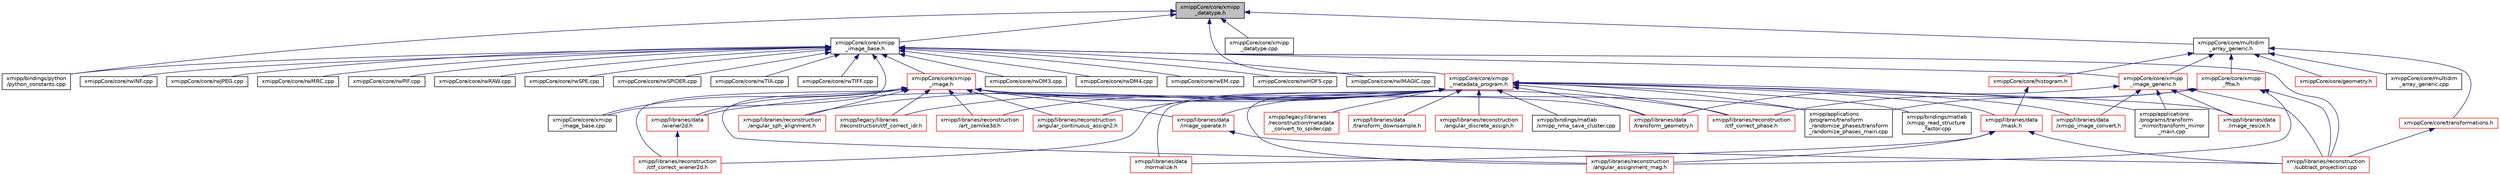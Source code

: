 digraph "xmippCore/core/xmipp_datatype.h"
{
  edge [fontname="Helvetica",fontsize="10",labelfontname="Helvetica",labelfontsize="10"];
  node [fontname="Helvetica",fontsize="10",shape=record];
  Node2 [label="xmippCore/core/xmipp\l_datatype.h",height=0.2,width=0.4,color="black", fillcolor="grey75", style="filled", fontcolor="black"];
  Node2 -> Node3 [dir="back",color="midnightblue",fontsize="10",style="solid",fontname="Helvetica"];
  Node3 [label="xmipp/bindings/python\l/python_constants.cpp",height=0.2,width=0.4,color="black", fillcolor="white", style="filled",URL="$python__constants_8cpp.html"];
  Node2 -> Node4 [dir="back",color="midnightblue",fontsize="10",style="solid",fontname="Helvetica"];
  Node4 [label="xmippCore/core/xmipp\l_image_base.h",height=0.2,width=0.4,color="black", fillcolor="white", style="filled",URL="$xmipp__image__base_8h.html"];
  Node4 -> Node3 [dir="back",color="midnightblue",fontsize="10",style="solid",fontname="Helvetica"];
  Node4 -> Node5 [dir="back",color="midnightblue",fontsize="10",style="solid",fontname="Helvetica"];
  Node5 [label="xmipp/libraries/reconstruction\l/subtract_projection.cpp",height=0.2,width=0.4,color="red", fillcolor="white", style="filled",URL="$subtract__projection_8cpp.html"];
  Node4 -> Node7 [dir="back",color="midnightblue",fontsize="10",style="solid",fontname="Helvetica"];
  Node7 [label="xmippCore/core/xmipp\l_image.h",height=0.2,width=0.4,color="red", fillcolor="white", style="filled",URL="$xmipp__image_8h.html"];
  Node7 -> Node16 [dir="back",color="midnightblue",fontsize="10",style="solid",fontname="Helvetica"];
  Node16 [label="xmipp/applications\l/programs/transform\l_randomize_phases/transform\l_randomize_phases_main.cpp",height=0.2,width=0.4,color="black", fillcolor="white", style="filled",URL="$transform__randomize__phases__main_8cpp.html"];
  Node7 -> Node66 [dir="back",color="midnightblue",fontsize="10",style="solid",fontname="Helvetica"];
  Node66 [label="xmipp/legacy/libraries\l/reconstruction/ctf_correct_idr.h",height=0.2,width=0.4,color="red", fillcolor="white", style="filled",URL="$ctf__correct__idr_8h.html"];
  Node7 -> Node489 [dir="back",color="midnightblue",fontsize="10",style="solid",fontname="Helvetica"];
  Node489 [label="xmipp/libraries/data\l/image_operate.h",height=0.2,width=0.4,color="red", fillcolor="white", style="filled",URL="$image__operate_8h.html"];
  Node489 -> Node5 [dir="back",color="midnightblue",fontsize="10",style="solid",fontname="Helvetica"];
  Node7 -> Node494 [dir="back",color="midnightblue",fontsize="10",style="solid",fontname="Helvetica"];
  Node494 [label="xmipp/libraries/data\l/transform_geometry.h",height=0.2,width=0.4,color="red", fillcolor="white", style="filled",URL="$transform__geometry_8h.html"];
  Node7 -> Node445 [dir="back",color="midnightblue",fontsize="10",style="solid",fontname="Helvetica"];
  Node445 [label="xmipp/libraries/data\l/wiener2d.h",height=0.2,width=0.4,color="red", fillcolor="white", style="filled",URL="$wiener2d_8h.html"];
  Node445 -> Node447 [dir="back",color="midnightblue",fontsize="10",style="solid",fontname="Helvetica"];
  Node447 [label="xmipp/libraries/reconstruction\l/ctf_correct_wiener2d.h",height=0.2,width=0.4,color="red", fillcolor="white", style="filled",URL="$ctf__correct__wiener2d_8h.html"];
  Node7 -> Node185 [dir="back",color="midnightblue",fontsize="10",style="solid",fontname="Helvetica"];
  Node185 [label="xmipp/libraries/reconstruction\l/angular_assignment_mag.h",height=0.2,width=0.4,color="red", fillcolor="white", style="filled",URL="$angular__assignment__mag_8h.html"];
  Node7 -> Node377 [dir="back",color="midnightblue",fontsize="10",style="solid",fontname="Helvetica"];
  Node377 [label="xmipp/libraries/reconstruction\l/angular_continuous_assign2.h",height=0.2,width=0.4,color="red", fillcolor="white", style="filled",URL="$angular__continuous__assign2_8h.html"];
  Node7 -> Node382 [dir="back",color="midnightblue",fontsize="10",style="solid",fontname="Helvetica"];
  Node382 [label="xmipp/libraries/reconstruction\l/angular_sph_alignment.h",height=0.2,width=0.4,color="red", fillcolor="white", style="filled",URL="$angular__sph__alignment_8h.html"];
  Node7 -> Node386 [dir="back",color="midnightblue",fontsize="10",style="solid",fontname="Helvetica"];
  Node386 [label="xmipp/libraries/reconstruction\l/art_zernike3d.h",height=0.2,width=0.4,color="red", fillcolor="white", style="filled",URL="$art__zernike3d_8h.html"];
  Node7 -> Node532 [dir="back",color="midnightblue",fontsize="10",style="solid",fontname="Helvetica"];
  Node532 [label="xmipp/libraries/reconstruction\l/ctf_correct_phase.h",height=0.2,width=0.4,color="red", fillcolor="white", style="filled",URL="$ctf__correct__phase_8h.html"];
  Node7 -> Node447 [dir="back",color="midnightblue",fontsize="10",style="solid",fontname="Helvetica"];
  Node7 -> Node663 [dir="back",color="midnightblue",fontsize="10",style="solid",fontname="Helvetica"];
  Node663 [label="xmippCore/core/xmipp\l_image_base.cpp",height=0.2,width=0.4,color="black", fillcolor="white", style="filled",URL="$xmipp__image__base_8cpp.html"];
  Node4 -> Node668 [dir="back",color="midnightblue",fontsize="10",style="solid",fontname="Helvetica"];
  Node668 [label="xmippCore/core/xmipp\l_image_generic.h",height=0.2,width=0.4,color="red", fillcolor="white", style="filled",URL="$xmipp__image__generic_8h.html"];
  Node668 -> Node669 [dir="back",color="midnightblue",fontsize="10",style="solid",fontname="Helvetica"];
  Node669 [label="xmipp/applications\l/programs/transform\l_mirror/transform_mirror\l_main.cpp",height=0.2,width=0.4,color="black", fillcolor="white", style="filled",URL="$transform__mirror__main_8cpp.html"];
  Node668 -> Node673 [dir="back",color="midnightblue",fontsize="10",style="solid",fontname="Helvetica"];
  Node673 [label="xmipp/libraries/data\l/image_resize.h",height=0.2,width=0.4,color="red", fillcolor="white", style="filled",URL="$image__resize_8h.html"];
  Node668 -> Node494 [dir="back",color="midnightblue",fontsize="10",style="solid",fontname="Helvetica"];
  Node668 -> Node678 [dir="back",color="midnightblue",fontsize="10",style="solid",fontname="Helvetica"];
  Node678 [label="xmipp/libraries/data\l/xmipp_image_convert.h",height=0.2,width=0.4,color="red", fillcolor="white", style="filled",URL="$xmipp__image__convert_8h.html"];
  Node668 -> Node5 [dir="back",color="midnightblue",fontsize="10",style="solid",fontname="Helvetica"];
  Node4 -> Node684 [dir="back",color="midnightblue",fontsize="10",style="solid",fontname="Helvetica"];
  Node684 [label="xmippCore/core/rwDM3.cpp",height=0.2,width=0.4,color="black", fillcolor="white", style="filled",URL="$rwDM3_8cpp.html"];
  Node4 -> Node685 [dir="back",color="midnightblue",fontsize="10",style="solid",fontname="Helvetica"];
  Node685 [label="xmippCore/core/rwDM4.cpp",height=0.2,width=0.4,color="black", fillcolor="white", style="filled",URL="$rwDM4_8cpp.html"];
  Node4 -> Node686 [dir="back",color="midnightblue",fontsize="10",style="solid",fontname="Helvetica"];
  Node686 [label="xmippCore/core/rwEM.cpp",height=0.2,width=0.4,color="black", fillcolor="white", style="filled",URL="$rwEM_8cpp.html"];
  Node4 -> Node687 [dir="back",color="midnightblue",fontsize="10",style="solid",fontname="Helvetica"];
  Node687 [label="xmippCore/core/rwHDF5.cpp",height=0.2,width=0.4,color="black", fillcolor="white", style="filled",URL="$rwHDF5_8cpp.html"];
  Node4 -> Node688 [dir="back",color="midnightblue",fontsize="10",style="solid",fontname="Helvetica"];
  Node688 [label="xmippCore/core/rwIMAGIC.cpp",height=0.2,width=0.4,color="black", fillcolor="white", style="filled",URL="$rwIMAGIC_8cpp.html"];
  Node4 -> Node689 [dir="back",color="midnightblue",fontsize="10",style="solid",fontname="Helvetica"];
  Node689 [label="xmippCore/core/rwINF.cpp",height=0.2,width=0.4,color="black", fillcolor="white", style="filled",URL="$rwINF_8cpp.html"];
  Node4 -> Node690 [dir="back",color="midnightblue",fontsize="10",style="solid",fontname="Helvetica"];
  Node690 [label="xmippCore/core/rwJPEG.cpp",height=0.2,width=0.4,color="black", fillcolor="white", style="filled",URL="$rwJPEG_8cpp.html"];
  Node4 -> Node691 [dir="back",color="midnightblue",fontsize="10",style="solid",fontname="Helvetica"];
  Node691 [label="xmippCore/core/rwMRC.cpp",height=0.2,width=0.4,color="black", fillcolor="white", style="filled",URL="$rwMRC_8cpp.html"];
  Node4 -> Node692 [dir="back",color="midnightblue",fontsize="10",style="solid",fontname="Helvetica"];
  Node692 [label="xmippCore/core/rwPIF.cpp",height=0.2,width=0.4,color="black", fillcolor="white", style="filled",URL="$rwPIF_8cpp.html"];
  Node4 -> Node693 [dir="back",color="midnightblue",fontsize="10",style="solid",fontname="Helvetica"];
  Node693 [label="xmippCore/core/rwRAW.cpp",height=0.2,width=0.4,color="black", fillcolor="white", style="filled",URL="$rwRAW_8cpp.html"];
  Node4 -> Node694 [dir="back",color="midnightblue",fontsize="10",style="solid",fontname="Helvetica"];
  Node694 [label="xmippCore/core/rwSPE.cpp",height=0.2,width=0.4,color="black", fillcolor="white", style="filled",URL="$rwSPE_8cpp.html"];
  Node4 -> Node695 [dir="back",color="midnightblue",fontsize="10",style="solid",fontname="Helvetica"];
  Node695 [label="xmippCore/core/rwSPIDER.cpp",height=0.2,width=0.4,color="black", fillcolor="white", style="filled",URL="$rwSPIDER_8cpp.html"];
  Node4 -> Node696 [dir="back",color="midnightblue",fontsize="10",style="solid",fontname="Helvetica"];
  Node696 [label="xmippCore/core/rwTIA.cpp",height=0.2,width=0.4,color="black", fillcolor="white", style="filled",URL="$rwTIA_8cpp.html"];
  Node4 -> Node697 [dir="back",color="midnightblue",fontsize="10",style="solid",fontname="Helvetica"];
  Node697 [label="xmippCore/core/rwTIFF.cpp",height=0.2,width=0.4,color="black", fillcolor="white", style="filled",URL="$rwTIFF_8cpp.html"];
  Node4 -> Node663 [dir="back",color="midnightblue",fontsize="10",style="solid",fontname="Helvetica"];
  Node2 -> Node698 [dir="back",color="midnightblue",fontsize="10",style="solid",fontname="Helvetica"];
  Node698 [label="xmippCore/core/multidim\l_array_generic.h",height=0.2,width=0.4,color="black", fillcolor="white", style="filled",URL="$multidim__array__generic_8h.html"];
  Node698 -> Node668 [dir="back",color="midnightblue",fontsize="10",style="solid",fontname="Helvetica"];
  Node698 -> Node699 [dir="back",color="midnightblue",fontsize="10",style="solid",fontname="Helvetica"];
  Node699 [label="xmippCore/core/transformations.h",height=0.2,width=0.4,color="red", fillcolor="white", style="filled",URL="$transformations_8h.html"];
  Node699 -> Node5 [dir="back",color="midnightblue",fontsize="10",style="solid",fontname="Helvetica"];
  Node698 -> Node742 [dir="back",color="midnightblue",fontsize="10",style="solid",fontname="Helvetica"];
  Node742 [label="xmippCore/core/geometry.h",height=0.2,width=0.4,color="red", fillcolor="white", style="filled",URL="$geometry_8h.html"];
  Node698 -> Node746 [dir="back",color="midnightblue",fontsize="10",style="solid",fontname="Helvetica"];
  Node746 [label="xmippCore/core/histogram.h",height=0.2,width=0.4,color="red", fillcolor="white", style="filled",URL="$histogram_8h.html"];
  Node746 -> Node141 [dir="back",color="midnightblue",fontsize="10",style="solid",fontname="Helvetica"];
  Node141 [label="xmipp/libraries/data\l/mask.h",height=0.2,width=0.4,color="red", fillcolor="white", style="filled",URL="$mask_8h.html"];
  Node141 -> Node162 [dir="back",color="midnightblue",fontsize="10",style="solid",fontname="Helvetica"];
  Node162 [label="xmipp/libraries/data\l/normalize.h",height=0.2,width=0.4,color="red", fillcolor="white", style="filled",URL="$normalize_8h.html"];
  Node141 -> Node185 [dir="back",color="midnightblue",fontsize="10",style="solid",fontname="Helvetica"];
  Node141 -> Node5 [dir="back",color="midnightblue",fontsize="10",style="solid",fontname="Helvetica"];
  Node698 -> Node755 [dir="back",color="midnightblue",fontsize="10",style="solid",fontname="Helvetica"];
  Node755 [label="xmippCore/core/xmipp\l_fftw.h",height=0.2,width=0.4,color="red", fillcolor="white", style="filled",URL="$xmipp__fftw_8h.html"];
  Node755 -> Node16 [dir="back",color="midnightblue",fontsize="10",style="solid",fontname="Helvetica"];
  Node755 -> Node185 [dir="back",color="midnightblue",fontsize="10",style="solid",fontname="Helvetica"];
  Node755 -> Node532 [dir="back",color="midnightblue",fontsize="10",style="solid",fontname="Helvetica"];
  Node755 -> Node5 [dir="back",color="midnightblue",fontsize="10",style="solid",fontname="Helvetica"];
  Node698 -> Node768 [dir="back",color="midnightblue",fontsize="10",style="solid",fontname="Helvetica"];
  Node768 [label="xmippCore/core/multidim\l_array_generic.cpp",height=0.2,width=0.4,color="black", fillcolor="white", style="filled",URL="$multidim__array__generic_8cpp.html"];
  Node2 -> Node769 [dir="back",color="midnightblue",fontsize="10",style="solid",fontname="Helvetica"];
  Node769 [label="xmippCore/core/xmipp\l_datatype.cpp",height=0.2,width=0.4,color="black", fillcolor="white", style="filled",URL="$xmipp__datatype_8cpp.html"];
  Node2 -> Node770 [dir="back",color="midnightblue",fontsize="10",style="solid",fontname="Helvetica"];
  Node770 [label="xmippCore/core/xmipp\l_metadata_program.h",height=0.2,width=0.4,color="red", fillcolor="white", style="filled",URL="$xmipp__metadata__program_8h.html"];
  Node770 -> Node669 [dir="back",color="midnightblue",fontsize="10",style="solid",fontname="Helvetica"];
  Node770 -> Node16 [dir="back",color="midnightblue",fontsize="10",style="solid",fontname="Helvetica"];
  Node770 -> Node771 [dir="back",color="midnightblue",fontsize="10",style="solid",fontname="Helvetica"];
  Node771 [label="xmipp/bindings/matlab\l/xmipp_nma_save_cluster.cpp",height=0.2,width=0.4,color="black", fillcolor="white", style="filled",URL="$xmipp__nma__save__cluster_8cpp.html"];
  Node770 -> Node772 [dir="back",color="midnightblue",fontsize="10",style="solid",fontname="Helvetica"];
  Node772 [label="xmipp/bindings/matlab\l/xmipp_read_structure\l_factor.cpp",height=0.2,width=0.4,color="black", fillcolor="white", style="filled",URL="$xmipp__read__structure__factor_8cpp.html"];
  Node770 -> Node66 [dir="back",color="midnightblue",fontsize="10",style="solid",fontname="Helvetica"];
  Node770 -> Node506 [dir="back",color="midnightblue",fontsize="10",style="solid",fontname="Helvetica"];
  Node506 [label="xmipp/legacy/libraries\l/reconstruction/metadata\l_convert_to_spider.cpp",height=0.2,width=0.4,color="red", fillcolor="white", style="filled",URL="$metadata__convert__to__spider_8cpp.html"];
  Node770 -> Node141 [dir="back",color="midnightblue",fontsize="10",style="solid",fontname="Helvetica"];
  Node770 -> Node489 [dir="back",color="midnightblue",fontsize="10",style="solid",fontname="Helvetica"];
  Node770 -> Node673 [dir="back",color="midnightblue",fontsize="10",style="solid",fontname="Helvetica"];
  Node770 -> Node162 [dir="back",color="midnightblue",fontsize="10",style="solid",fontname="Helvetica"];
  Node770 -> Node773 [dir="back",color="midnightblue",fontsize="10",style="solid",fontname="Helvetica"];
  Node773 [label="xmipp/libraries/data\l/transform_downsample.h",height=0.2,width=0.4,color="red", fillcolor="white", style="filled",URL="$transform__downsample_8h.html"];
  Node770 -> Node494 [dir="back",color="midnightblue",fontsize="10",style="solid",fontname="Helvetica"];
  Node770 -> Node445 [dir="back",color="midnightblue",fontsize="10",style="solid",fontname="Helvetica"];
  Node770 -> Node678 [dir="back",color="midnightblue",fontsize="10",style="solid",fontname="Helvetica"];
  Node770 -> Node185 [dir="back",color="midnightblue",fontsize="10",style="solid",fontname="Helvetica"];
  Node770 -> Node377 [dir="back",color="midnightblue",fontsize="10",style="solid",fontname="Helvetica"];
  Node770 -> Node729 [dir="back",color="midnightblue",fontsize="10",style="solid",fontname="Helvetica"];
  Node729 [label="xmipp/libraries/reconstruction\l/angular_discrete_assign.h",height=0.2,width=0.4,color="red", fillcolor="white", style="filled",URL="$angular__discrete__assign_8h.html"];
  Node770 -> Node382 [dir="back",color="midnightblue",fontsize="10",style="solid",fontname="Helvetica"];
  Node770 -> Node386 [dir="back",color="midnightblue",fontsize="10",style="solid",fontname="Helvetica"];
  Node770 -> Node532 [dir="back",color="midnightblue",fontsize="10",style="solid",fontname="Helvetica"];
  Node770 -> Node447 [dir="back",color="midnightblue",fontsize="10",style="solid",fontname="Helvetica"];
}
